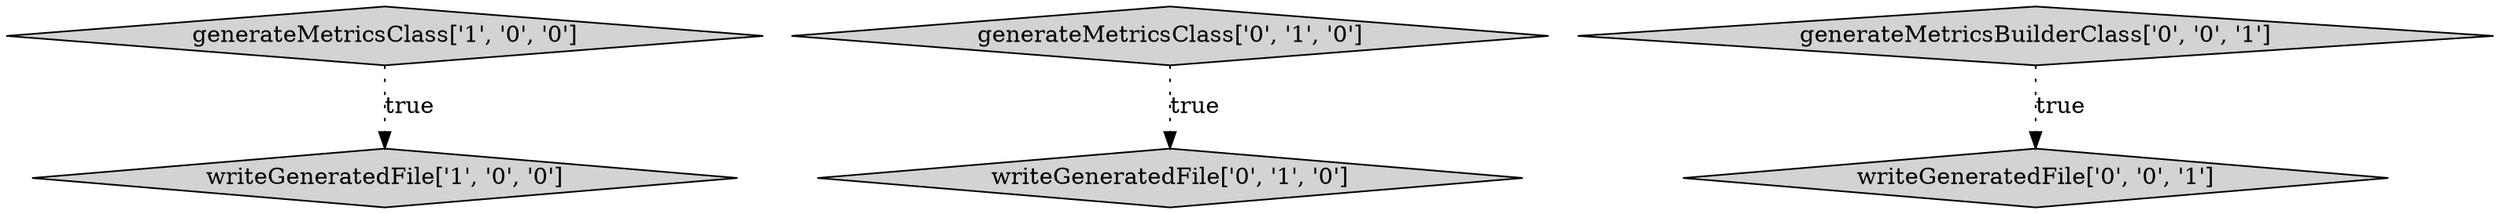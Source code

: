digraph {
0 [style = filled, label = "generateMetricsClass['1', '0', '0']", fillcolor = lightgray, shape = diamond image = "AAA0AAABBB1BBB"];
3 [style = filled, label = "generateMetricsClass['0', '1', '0']", fillcolor = lightgray, shape = diamond image = "AAA0AAABBB2BBB"];
2 [style = filled, label = "writeGeneratedFile['0', '1', '0']", fillcolor = lightgray, shape = diamond image = "AAA0AAABBB2BBB"];
1 [style = filled, label = "writeGeneratedFile['1', '0', '0']", fillcolor = lightgray, shape = diamond image = "AAA0AAABBB1BBB"];
5 [style = filled, label = "writeGeneratedFile['0', '0', '1']", fillcolor = lightgray, shape = diamond image = "AAA0AAABBB3BBB"];
4 [style = filled, label = "generateMetricsBuilderClass['0', '0', '1']", fillcolor = lightgray, shape = diamond image = "AAA0AAABBB3BBB"];
4->5 [style = dotted, label="true"];
0->1 [style = dotted, label="true"];
3->2 [style = dotted, label="true"];
}
